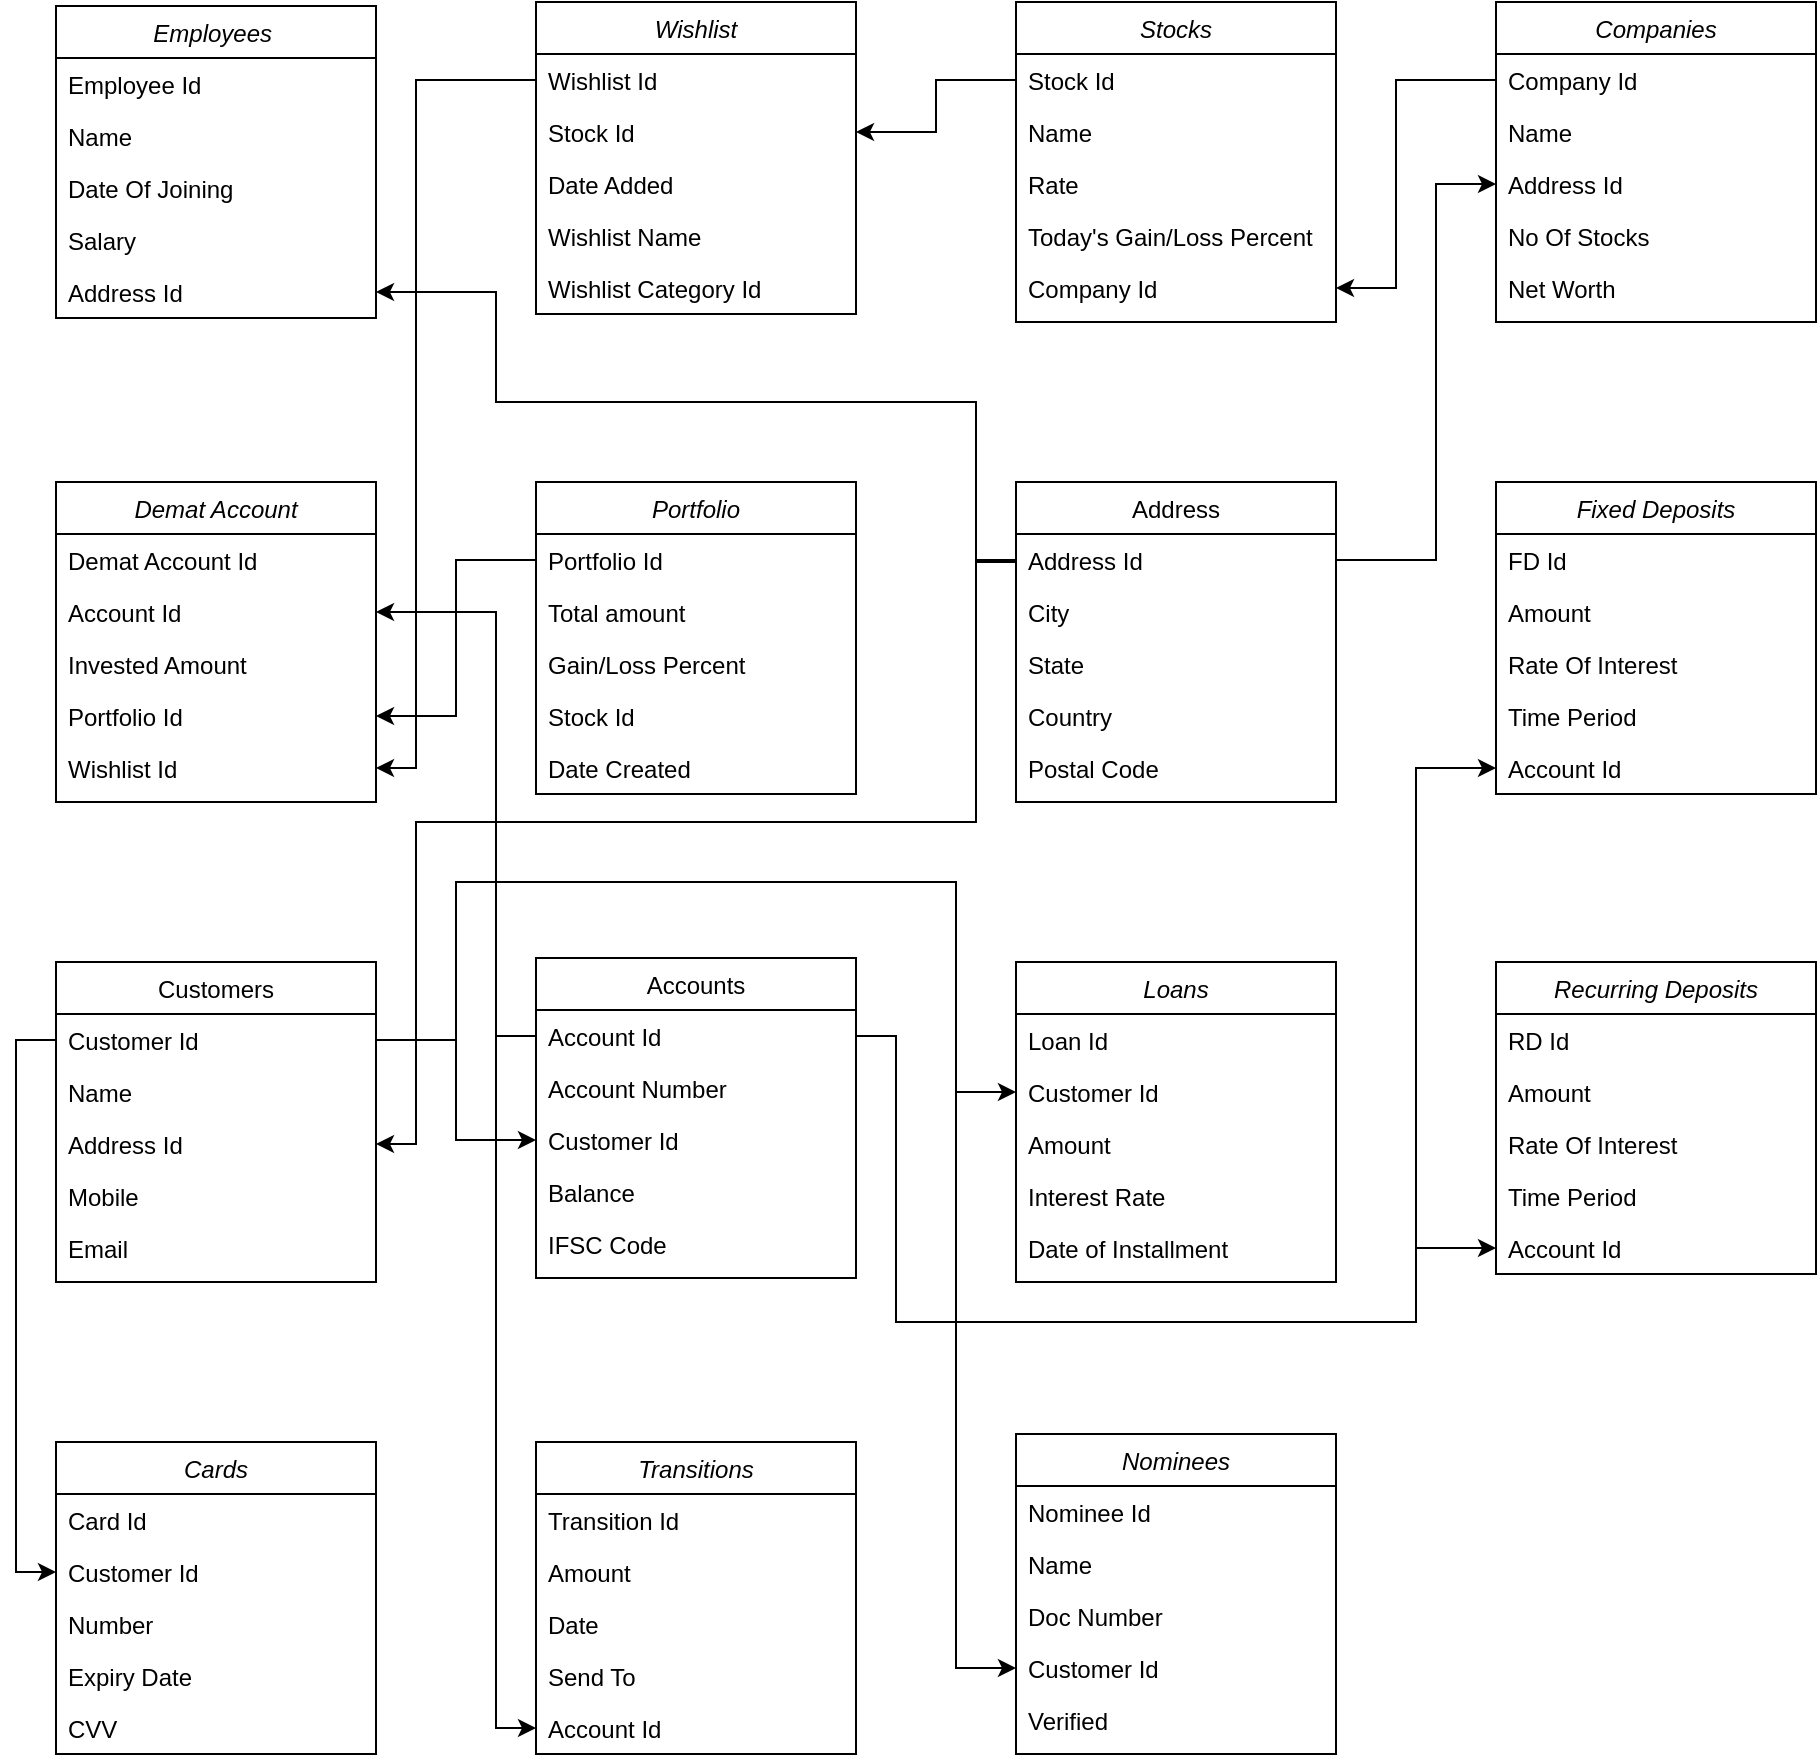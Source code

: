 <mxfile version="20.8.23" type="github">
  <diagram id="C5RBs43oDa-KdzZeNtuy" name="Page-1">
    <mxGraphModel dx="1880" dy="2157" grid="1" gridSize="10" guides="1" tooltips="1" connect="1" arrows="1" fold="1" page="1" pageScale="1" pageWidth="827" pageHeight="1169" math="0" shadow="0">
      <root>
        <mxCell id="WIyWlLk6GJQsqaUBKTNV-0" />
        <mxCell id="WIyWlLk6GJQsqaUBKTNV-1" parent="WIyWlLk6GJQsqaUBKTNV-0" />
        <mxCell id="zkfFHV4jXpPFQw0GAbJ--0" value="Employees " style="swimlane;fontStyle=2;align=center;verticalAlign=top;childLayout=stackLayout;horizontal=1;startSize=26;horizontalStack=0;resizeParent=1;resizeLast=0;collapsible=1;marginBottom=0;rounded=0;shadow=0;strokeWidth=1;" parent="WIyWlLk6GJQsqaUBKTNV-1" vertex="1">
          <mxGeometry x="40" y="-118" width="160" height="156" as="geometry">
            <mxRectangle x="230" y="140" width="160" height="26" as="alternateBounds" />
          </mxGeometry>
        </mxCell>
        <mxCell id="zkfFHV4jXpPFQw0GAbJ--1" value="Employee Id" style="text;align=left;verticalAlign=top;spacingLeft=4;spacingRight=4;overflow=hidden;rotatable=0;points=[[0,0.5],[1,0.5]];portConstraint=eastwest;" parent="zkfFHV4jXpPFQw0GAbJ--0" vertex="1">
          <mxGeometry y="26" width="160" height="26" as="geometry" />
        </mxCell>
        <mxCell id="zkfFHV4jXpPFQw0GAbJ--2" value="Name" style="text;align=left;verticalAlign=top;spacingLeft=4;spacingRight=4;overflow=hidden;rotatable=0;points=[[0,0.5],[1,0.5]];portConstraint=eastwest;rounded=0;shadow=0;html=0;" parent="zkfFHV4jXpPFQw0GAbJ--0" vertex="1">
          <mxGeometry y="52" width="160" height="26" as="geometry" />
        </mxCell>
        <mxCell id="zkfFHV4jXpPFQw0GAbJ--3" value="Date Of Joining" style="text;align=left;verticalAlign=top;spacingLeft=4;spacingRight=4;overflow=hidden;rotatable=0;points=[[0,0.5],[1,0.5]];portConstraint=eastwest;rounded=0;shadow=0;html=0;" parent="zkfFHV4jXpPFQw0GAbJ--0" vertex="1">
          <mxGeometry y="78" width="160" height="26" as="geometry" />
        </mxCell>
        <mxCell id="zkfFHV4jXpPFQw0GAbJ--5" value="Salary" style="text;align=left;verticalAlign=top;spacingLeft=4;spacingRight=4;overflow=hidden;rotatable=0;points=[[0,0.5],[1,0.5]];portConstraint=eastwest;" parent="zkfFHV4jXpPFQw0GAbJ--0" vertex="1">
          <mxGeometry y="104" width="160" height="26" as="geometry" />
        </mxCell>
        <mxCell id="Tye21oiHuK0v_3pW8Ysq-85" value="Address Id" style="text;align=left;verticalAlign=top;spacingLeft=4;spacingRight=4;overflow=hidden;rotatable=0;points=[[0,0.5],[1,0.5]];portConstraint=eastwest;" vertex="1" parent="zkfFHV4jXpPFQw0GAbJ--0">
          <mxGeometry y="130" width="160" height="26" as="geometry" />
        </mxCell>
        <mxCell id="zkfFHV4jXpPFQw0GAbJ--6" value="Customers" style="swimlane;fontStyle=0;align=center;verticalAlign=top;childLayout=stackLayout;horizontal=1;startSize=26;horizontalStack=0;resizeParent=1;resizeLast=0;collapsible=1;marginBottom=0;rounded=0;shadow=0;strokeWidth=1;" parent="WIyWlLk6GJQsqaUBKTNV-1" vertex="1">
          <mxGeometry x="40" y="360" width="160" height="160" as="geometry">
            <mxRectangle x="130" y="380" width="160" height="26" as="alternateBounds" />
          </mxGeometry>
        </mxCell>
        <mxCell id="zkfFHV4jXpPFQw0GAbJ--7" value="Customer Id" style="text;align=left;verticalAlign=top;spacingLeft=4;spacingRight=4;overflow=hidden;rotatable=0;points=[[0,0.5],[1,0.5]];portConstraint=eastwest;" parent="zkfFHV4jXpPFQw0GAbJ--6" vertex="1">
          <mxGeometry y="26" width="160" height="26" as="geometry" />
        </mxCell>
        <mxCell id="zkfFHV4jXpPFQw0GAbJ--8" value="Name" style="text;align=left;verticalAlign=top;spacingLeft=4;spacingRight=4;overflow=hidden;rotatable=0;points=[[0,0.5],[1,0.5]];portConstraint=eastwest;rounded=0;shadow=0;html=0;" parent="zkfFHV4jXpPFQw0GAbJ--6" vertex="1">
          <mxGeometry y="52" width="160" height="26" as="geometry" />
        </mxCell>
        <mxCell id="zkfFHV4jXpPFQw0GAbJ--10" value="Address Id" style="text;align=left;verticalAlign=top;spacingLeft=4;spacingRight=4;overflow=hidden;rotatable=0;points=[[0,0.5],[1,0.5]];portConstraint=eastwest;fontStyle=0" parent="zkfFHV4jXpPFQw0GAbJ--6" vertex="1">
          <mxGeometry y="78" width="160" height="26" as="geometry" />
        </mxCell>
        <mxCell id="Tye21oiHuK0v_3pW8Ysq-113" value="Mobile" style="text;align=left;verticalAlign=top;spacingLeft=4;spacingRight=4;overflow=hidden;rotatable=0;points=[[0,0.5],[1,0.5]];portConstraint=eastwest;fontStyle=0" vertex="1" parent="zkfFHV4jXpPFQw0GAbJ--6">
          <mxGeometry y="104" width="160" height="26" as="geometry" />
        </mxCell>
        <mxCell id="Tye21oiHuK0v_3pW8Ysq-114" value="Email" style="text;align=left;verticalAlign=top;spacingLeft=4;spacingRight=4;overflow=hidden;rotatable=0;points=[[0,0.5],[1,0.5]];portConstraint=eastwest;fontStyle=0" vertex="1" parent="zkfFHV4jXpPFQw0GAbJ--6">
          <mxGeometry y="130" width="160" height="26" as="geometry" />
        </mxCell>
        <mxCell id="zkfFHV4jXpPFQw0GAbJ--13" value="Accounts" style="swimlane;fontStyle=0;align=center;verticalAlign=top;childLayout=stackLayout;horizontal=1;startSize=26;horizontalStack=0;resizeParent=1;resizeLast=0;collapsible=1;marginBottom=0;rounded=0;shadow=0;strokeWidth=1;" parent="WIyWlLk6GJQsqaUBKTNV-1" vertex="1">
          <mxGeometry x="280" y="358" width="160" height="160" as="geometry">
            <mxRectangle x="340" y="380" width="170" height="26" as="alternateBounds" />
          </mxGeometry>
        </mxCell>
        <mxCell id="zkfFHV4jXpPFQw0GAbJ--14" value="Account Id" style="text;align=left;verticalAlign=top;spacingLeft=4;spacingRight=4;overflow=hidden;rotatable=0;points=[[0,0.5],[1,0.5]];portConstraint=eastwest;" parent="zkfFHV4jXpPFQw0GAbJ--13" vertex="1">
          <mxGeometry y="26" width="160" height="26" as="geometry" />
        </mxCell>
        <mxCell id="Tye21oiHuK0v_3pW8Ysq-93" value="Account Number" style="text;align=left;verticalAlign=top;spacingLeft=4;spacingRight=4;overflow=hidden;rotatable=0;points=[[0,0.5],[1,0.5]];portConstraint=eastwest;" vertex="1" parent="zkfFHV4jXpPFQw0GAbJ--13">
          <mxGeometry y="52" width="160" height="26" as="geometry" />
        </mxCell>
        <mxCell id="Tye21oiHuK0v_3pW8Ysq-68" value="Customer Id" style="text;align=left;verticalAlign=top;spacingLeft=4;spacingRight=4;overflow=hidden;rotatable=0;points=[[0,0.5],[1,0.5]];portConstraint=eastwest;" vertex="1" parent="zkfFHV4jXpPFQw0GAbJ--13">
          <mxGeometry y="78" width="160" height="26" as="geometry" />
        </mxCell>
        <mxCell id="Tye21oiHuK0v_3pW8Ysq-66" value="Balance" style="text;align=left;verticalAlign=top;spacingLeft=4;spacingRight=4;overflow=hidden;rotatable=0;points=[[0,0.5],[1,0.5]];portConstraint=eastwest;" vertex="1" parent="zkfFHV4jXpPFQw0GAbJ--13">
          <mxGeometry y="104" width="160" height="26" as="geometry" />
        </mxCell>
        <mxCell id="Tye21oiHuK0v_3pW8Ysq-80" value="IFSC Code" style="text;align=left;verticalAlign=top;spacingLeft=4;spacingRight=4;overflow=hidden;rotatable=0;points=[[0,0.5],[1,0.5]];portConstraint=eastwest;" vertex="1" parent="zkfFHV4jXpPFQw0GAbJ--13">
          <mxGeometry y="130" width="160" height="26" as="geometry" />
        </mxCell>
        <mxCell id="zkfFHV4jXpPFQw0GAbJ--17" value="Address" style="swimlane;fontStyle=0;align=center;verticalAlign=top;childLayout=stackLayout;horizontal=1;startSize=26;horizontalStack=0;resizeParent=1;resizeLast=0;collapsible=1;marginBottom=0;rounded=0;shadow=0;strokeWidth=1;" parent="WIyWlLk6GJQsqaUBKTNV-1" vertex="1">
          <mxGeometry x="520" y="120" width="160" height="160" as="geometry">
            <mxRectangle x="550" y="140" width="160" height="26" as="alternateBounds" />
          </mxGeometry>
        </mxCell>
        <mxCell id="zkfFHV4jXpPFQw0GAbJ--18" value="Address Id" style="text;align=left;verticalAlign=top;spacingLeft=4;spacingRight=4;overflow=hidden;rotatable=0;points=[[0,0.5],[1,0.5]];portConstraint=eastwest;" parent="zkfFHV4jXpPFQw0GAbJ--17" vertex="1">
          <mxGeometry y="26" width="160" height="26" as="geometry" />
        </mxCell>
        <mxCell id="zkfFHV4jXpPFQw0GAbJ--19" value="City" style="text;align=left;verticalAlign=top;spacingLeft=4;spacingRight=4;overflow=hidden;rotatable=0;points=[[0,0.5],[1,0.5]];portConstraint=eastwest;rounded=0;shadow=0;html=0;" parent="zkfFHV4jXpPFQw0GAbJ--17" vertex="1">
          <mxGeometry y="52" width="160" height="26" as="geometry" />
        </mxCell>
        <mxCell id="zkfFHV4jXpPFQw0GAbJ--20" value="State" style="text;align=left;verticalAlign=top;spacingLeft=4;spacingRight=4;overflow=hidden;rotatable=0;points=[[0,0.5],[1,0.5]];portConstraint=eastwest;rounded=0;shadow=0;html=0;" parent="zkfFHV4jXpPFQw0GAbJ--17" vertex="1">
          <mxGeometry y="78" width="160" height="26" as="geometry" />
        </mxCell>
        <mxCell id="zkfFHV4jXpPFQw0GAbJ--22" value="Country" style="text;align=left;verticalAlign=top;spacingLeft=4;spacingRight=4;overflow=hidden;rotatable=0;points=[[0,0.5],[1,0.5]];portConstraint=eastwest;rounded=0;shadow=0;html=0;" parent="zkfFHV4jXpPFQw0GAbJ--17" vertex="1">
          <mxGeometry y="104" width="160" height="26" as="geometry" />
        </mxCell>
        <mxCell id="Tye21oiHuK0v_3pW8Ysq-71" value="Postal Code" style="text;align=left;verticalAlign=top;spacingLeft=4;spacingRight=4;overflow=hidden;rotatable=0;points=[[0,0.5],[1,0.5]];portConstraint=eastwest;rounded=0;shadow=0;html=0;" vertex="1" parent="zkfFHV4jXpPFQw0GAbJ--17">
          <mxGeometry y="130" width="160" height="26" as="geometry" />
        </mxCell>
        <mxCell id="Tye21oiHuK0v_3pW8Ysq-0" value="Portfolio" style="swimlane;fontStyle=2;align=center;verticalAlign=top;childLayout=stackLayout;horizontal=1;startSize=26;horizontalStack=0;resizeParent=1;resizeLast=0;collapsible=1;marginBottom=0;rounded=0;shadow=0;strokeWidth=1;" vertex="1" parent="WIyWlLk6GJQsqaUBKTNV-1">
          <mxGeometry x="280" y="120" width="160" height="156" as="geometry">
            <mxRectangle x="230" y="140" width="160" height="26" as="alternateBounds" />
          </mxGeometry>
        </mxCell>
        <mxCell id="Tye21oiHuK0v_3pW8Ysq-1" value="Portfolio Id" style="text;align=left;verticalAlign=top;spacingLeft=4;spacingRight=4;overflow=hidden;rotatable=0;points=[[0,0.5],[1,0.5]];portConstraint=eastwest;" vertex="1" parent="Tye21oiHuK0v_3pW8Ysq-0">
          <mxGeometry y="26" width="160" height="26" as="geometry" />
        </mxCell>
        <mxCell id="Tye21oiHuK0v_3pW8Ysq-2" value="Total amount " style="text;align=left;verticalAlign=top;spacingLeft=4;spacingRight=4;overflow=hidden;rotatable=0;points=[[0,0.5],[1,0.5]];portConstraint=eastwest;rounded=0;shadow=0;html=0;" vertex="1" parent="Tye21oiHuK0v_3pW8Ysq-0">
          <mxGeometry y="52" width="160" height="26" as="geometry" />
        </mxCell>
        <mxCell id="Tye21oiHuK0v_3pW8Ysq-3" value="Gain/Loss Percent" style="text;align=left;verticalAlign=top;spacingLeft=4;spacingRight=4;overflow=hidden;rotatable=0;points=[[0,0.5],[1,0.5]];portConstraint=eastwest;rounded=0;shadow=0;html=0;" vertex="1" parent="Tye21oiHuK0v_3pW8Ysq-0">
          <mxGeometry y="78" width="160" height="26" as="geometry" />
        </mxCell>
        <mxCell id="Tye21oiHuK0v_3pW8Ysq-104" value="Stock Id" style="text;align=left;verticalAlign=top;spacingLeft=4;spacingRight=4;overflow=hidden;rotatable=0;points=[[0,0.5],[1,0.5]];portConstraint=eastwest;rounded=0;shadow=0;html=0;" vertex="1" parent="Tye21oiHuK0v_3pW8Ysq-0">
          <mxGeometry y="104" width="160" height="26" as="geometry" />
        </mxCell>
        <mxCell id="Tye21oiHuK0v_3pW8Ysq-115" value="Date Created" style="text;align=left;verticalAlign=top;spacingLeft=4;spacingRight=4;overflow=hidden;rotatable=0;points=[[0,0.5],[1,0.5]];portConstraint=eastwest;rounded=0;shadow=0;html=0;" vertex="1" parent="Tye21oiHuK0v_3pW8Ysq-0">
          <mxGeometry y="130" width="160" height="26" as="geometry" />
        </mxCell>
        <mxCell id="Tye21oiHuK0v_3pW8Ysq-6" value="Demat Account" style="swimlane;fontStyle=2;align=center;verticalAlign=top;childLayout=stackLayout;horizontal=1;startSize=26;horizontalStack=0;resizeParent=1;resizeLast=0;collapsible=1;marginBottom=0;rounded=0;shadow=0;strokeWidth=1;" vertex="1" parent="WIyWlLk6GJQsqaUBKTNV-1">
          <mxGeometry x="40" y="120" width="160" height="160" as="geometry">
            <mxRectangle x="230" y="140" width="160" height="26" as="alternateBounds" />
          </mxGeometry>
        </mxCell>
        <mxCell id="Tye21oiHuK0v_3pW8Ysq-7" value="Demat Account Id" style="text;align=left;verticalAlign=top;spacingLeft=4;spacingRight=4;overflow=hidden;rotatable=0;points=[[0,0.5],[1,0.5]];portConstraint=eastwest;" vertex="1" parent="Tye21oiHuK0v_3pW8Ysq-6">
          <mxGeometry y="26" width="160" height="26" as="geometry" />
        </mxCell>
        <mxCell id="Tye21oiHuK0v_3pW8Ysq-8" value="Account Id" style="text;align=left;verticalAlign=top;spacingLeft=4;spacingRight=4;overflow=hidden;rotatable=0;points=[[0,0.5],[1,0.5]];portConstraint=eastwest;rounded=0;shadow=0;html=0;" vertex="1" parent="Tye21oiHuK0v_3pW8Ysq-6">
          <mxGeometry y="52" width="160" height="26" as="geometry" />
        </mxCell>
        <mxCell id="Tye21oiHuK0v_3pW8Ysq-9" value="Invested Amount " style="text;align=left;verticalAlign=top;spacingLeft=4;spacingRight=4;overflow=hidden;rotatable=0;points=[[0,0.5],[1,0.5]];portConstraint=eastwest;rounded=0;shadow=0;html=0;" vertex="1" parent="Tye21oiHuK0v_3pW8Ysq-6">
          <mxGeometry y="78" width="160" height="26" as="geometry" />
        </mxCell>
        <mxCell id="Tye21oiHuK0v_3pW8Ysq-11" value="Portfolio Id" style="text;align=left;verticalAlign=top;spacingLeft=4;spacingRight=4;overflow=hidden;rotatable=0;points=[[0,0.5],[1,0.5]];portConstraint=eastwest;" vertex="1" parent="Tye21oiHuK0v_3pW8Ysq-6">
          <mxGeometry y="104" width="160" height="26" as="geometry" />
        </mxCell>
        <mxCell id="Tye21oiHuK0v_3pW8Ysq-94" value="Wishlist Id" style="text;align=left;verticalAlign=top;spacingLeft=4;spacingRight=4;overflow=hidden;rotatable=0;points=[[0,0.5],[1,0.5]];portConstraint=eastwest;" vertex="1" parent="Tye21oiHuK0v_3pW8Ysq-6">
          <mxGeometry y="130" width="160" height="26" as="geometry" />
        </mxCell>
        <mxCell id="Tye21oiHuK0v_3pW8Ysq-12" value="Recurring Deposits" style="swimlane;fontStyle=2;align=center;verticalAlign=top;childLayout=stackLayout;horizontal=1;startSize=26;horizontalStack=0;resizeParent=1;resizeLast=0;collapsible=1;marginBottom=0;rounded=0;shadow=0;strokeWidth=1;" vertex="1" parent="WIyWlLk6GJQsqaUBKTNV-1">
          <mxGeometry x="760" y="360" width="160" height="156" as="geometry">
            <mxRectangle x="230" y="140" width="160" height="26" as="alternateBounds" />
          </mxGeometry>
        </mxCell>
        <mxCell id="Tye21oiHuK0v_3pW8Ysq-13" value="RD Id" style="text;align=left;verticalAlign=top;spacingLeft=4;spacingRight=4;overflow=hidden;rotatable=0;points=[[0,0.5],[1,0.5]];portConstraint=eastwest;" vertex="1" parent="Tye21oiHuK0v_3pW8Ysq-12">
          <mxGeometry y="26" width="160" height="26" as="geometry" />
        </mxCell>
        <mxCell id="Tye21oiHuK0v_3pW8Ysq-14" value="Amount " style="text;align=left;verticalAlign=top;spacingLeft=4;spacingRight=4;overflow=hidden;rotatable=0;points=[[0,0.5],[1,0.5]];portConstraint=eastwest;rounded=0;shadow=0;html=0;" vertex="1" parent="Tye21oiHuK0v_3pW8Ysq-12">
          <mxGeometry y="52" width="160" height="26" as="geometry" />
        </mxCell>
        <mxCell id="Tye21oiHuK0v_3pW8Ysq-15" value="Rate Of Interest" style="text;align=left;verticalAlign=top;spacingLeft=4;spacingRight=4;overflow=hidden;rotatable=0;points=[[0,0.5],[1,0.5]];portConstraint=eastwest;rounded=0;shadow=0;html=0;" vertex="1" parent="Tye21oiHuK0v_3pW8Ysq-12">
          <mxGeometry y="78" width="160" height="26" as="geometry" />
        </mxCell>
        <mxCell id="Tye21oiHuK0v_3pW8Ysq-17" value="Time Period" style="text;align=left;verticalAlign=top;spacingLeft=4;spacingRight=4;overflow=hidden;rotatable=0;points=[[0,0.5],[1,0.5]];portConstraint=eastwest;" vertex="1" parent="Tye21oiHuK0v_3pW8Ysq-12">
          <mxGeometry y="104" width="160" height="26" as="geometry" />
        </mxCell>
        <mxCell id="Tye21oiHuK0v_3pW8Ysq-108" value="Account Id" style="text;align=left;verticalAlign=top;spacingLeft=4;spacingRight=4;overflow=hidden;rotatable=0;points=[[0,0.5],[1,0.5]];portConstraint=eastwest;" vertex="1" parent="Tye21oiHuK0v_3pW8Ysq-12">
          <mxGeometry y="130" width="160" height="26" as="geometry" />
        </mxCell>
        <mxCell id="Tye21oiHuK0v_3pW8Ysq-18" value="Fixed Deposits&#xa;" style="swimlane;fontStyle=2;align=center;verticalAlign=top;childLayout=stackLayout;horizontal=1;startSize=26;horizontalStack=0;resizeParent=1;resizeLast=0;collapsible=1;marginBottom=0;rounded=0;shadow=0;strokeWidth=1;" vertex="1" parent="WIyWlLk6GJQsqaUBKTNV-1">
          <mxGeometry x="760" y="120" width="160" height="156" as="geometry">
            <mxRectangle x="230" y="140" width="160" height="26" as="alternateBounds" />
          </mxGeometry>
        </mxCell>
        <mxCell id="Tye21oiHuK0v_3pW8Ysq-19" value="FD Id" style="text;align=left;verticalAlign=top;spacingLeft=4;spacingRight=4;overflow=hidden;rotatable=0;points=[[0,0.5],[1,0.5]];portConstraint=eastwest;" vertex="1" parent="Tye21oiHuK0v_3pW8Ysq-18">
          <mxGeometry y="26" width="160" height="26" as="geometry" />
        </mxCell>
        <mxCell id="Tye21oiHuK0v_3pW8Ysq-20" value="Amount" style="text;align=left;verticalAlign=top;spacingLeft=4;spacingRight=4;overflow=hidden;rotatable=0;points=[[0,0.5],[1,0.5]];portConstraint=eastwest;rounded=0;shadow=0;html=0;" vertex="1" parent="Tye21oiHuK0v_3pW8Ysq-18">
          <mxGeometry y="52" width="160" height="26" as="geometry" />
        </mxCell>
        <mxCell id="Tye21oiHuK0v_3pW8Ysq-21" value="Rate Of Interest" style="text;align=left;verticalAlign=top;spacingLeft=4;spacingRight=4;overflow=hidden;rotatable=0;points=[[0,0.5],[1,0.5]];portConstraint=eastwest;rounded=0;shadow=0;html=0;" vertex="1" parent="Tye21oiHuK0v_3pW8Ysq-18">
          <mxGeometry y="78" width="160" height="26" as="geometry" />
        </mxCell>
        <mxCell id="Tye21oiHuK0v_3pW8Ysq-23" value="Time Period " style="text;align=left;verticalAlign=top;spacingLeft=4;spacingRight=4;overflow=hidden;rotatable=0;points=[[0,0.5],[1,0.5]];portConstraint=eastwest;" vertex="1" parent="Tye21oiHuK0v_3pW8Ysq-18">
          <mxGeometry y="104" width="160" height="26" as="geometry" />
        </mxCell>
        <mxCell id="Tye21oiHuK0v_3pW8Ysq-106" value="Account Id" style="text;align=left;verticalAlign=top;spacingLeft=4;spacingRight=4;overflow=hidden;rotatable=0;points=[[0,0.5],[1,0.5]];portConstraint=eastwest;" vertex="1" parent="Tye21oiHuK0v_3pW8Ysq-18">
          <mxGeometry y="130" width="160" height="26" as="geometry" />
        </mxCell>
        <mxCell id="Tye21oiHuK0v_3pW8Ysq-24" value="Wishlist" style="swimlane;fontStyle=2;align=center;verticalAlign=top;childLayout=stackLayout;horizontal=1;startSize=26;horizontalStack=0;resizeParent=1;resizeLast=0;collapsible=1;marginBottom=0;rounded=0;shadow=0;strokeWidth=1;" vertex="1" parent="WIyWlLk6GJQsqaUBKTNV-1">
          <mxGeometry x="280" y="-120" width="160" height="156" as="geometry">
            <mxRectangle x="230" y="140" width="160" height="26" as="alternateBounds" />
          </mxGeometry>
        </mxCell>
        <mxCell id="Tye21oiHuK0v_3pW8Ysq-25" value="Wishlist Id" style="text;align=left;verticalAlign=top;spacingLeft=4;spacingRight=4;overflow=hidden;rotatable=0;points=[[0,0.5],[1,0.5]];portConstraint=eastwest;" vertex="1" parent="Tye21oiHuK0v_3pW8Ysq-24">
          <mxGeometry y="26" width="160" height="26" as="geometry" />
        </mxCell>
        <mxCell id="Tye21oiHuK0v_3pW8Ysq-26" value="Stock Id" style="text;align=left;verticalAlign=top;spacingLeft=4;spacingRight=4;overflow=hidden;rotatable=0;points=[[0,0.5],[1,0.5]];portConstraint=eastwest;rounded=0;shadow=0;html=0;" vertex="1" parent="Tye21oiHuK0v_3pW8Ysq-24">
          <mxGeometry y="52" width="160" height="26" as="geometry" />
        </mxCell>
        <mxCell id="Tye21oiHuK0v_3pW8Ysq-29" value="Date Added" style="text;align=left;verticalAlign=top;spacingLeft=4;spacingRight=4;overflow=hidden;rotatable=0;points=[[0,0.5],[1,0.5]];portConstraint=eastwest;" vertex="1" parent="Tye21oiHuK0v_3pW8Ysq-24">
          <mxGeometry y="78" width="160" height="26" as="geometry" />
        </mxCell>
        <mxCell id="Tye21oiHuK0v_3pW8Ysq-100" value="Wishlist Name" style="text;align=left;verticalAlign=top;spacingLeft=4;spacingRight=4;overflow=hidden;rotatable=0;points=[[0,0.5],[1,0.5]];portConstraint=eastwest;" vertex="1" parent="Tye21oiHuK0v_3pW8Ysq-24">
          <mxGeometry y="104" width="160" height="26" as="geometry" />
        </mxCell>
        <mxCell id="Tye21oiHuK0v_3pW8Ysq-101" value="Wishlist Category Id" style="text;align=left;verticalAlign=top;spacingLeft=4;spacingRight=4;overflow=hidden;rotatable=0;points=[[0,0.5],[1,0.5]];portConstraint=eastwest;" vertex="1" parent="Tye21oiHuK0v_3pW8Ysq-24">
          <mxGeometry y="130" width="160" height="26" as="geometry" />
        </mxCell>
        <mxCell id="Tye21oiHuK0v_3pW8Ysq-30" value="Stocks" style="swimlane;fontStyle=2;align=center;verticalAlign=top;childLayout=stackLayout;horizontal=1;startSize=26;horizontalStack=0;resizeParent=1;resizeLast=0;collapsible=1;marginBottom=0;rounded=0;shadow=0;strokeWidth=1;" vertex="1" parent="WIyWlLk6GJQsqaUBKTNV-1">
          <mxGeometry x="520" y="-120" width="160" height="160" as="geometry">
            <mxRectangle x="230" y="140" width="160" height="26" as="alternateBounds" />
          </mxGeometry>
        </mxCell>
        <mxCell id="Tye21oiHuK0v_3pW8Ysq-31" value="Stock Id" style="text;align=left;verticalAlign=top;spacingLeft=4;spacingRight=4;overflow=hidden;rotatable=0;points=[[0,0.5],[1,0.5]];portConstraint=eastwest;" vertex="1" parent="Tye21oiHuK0v_3pW8Ysq-30">
          <mxGeometry y="26" width="160" height="26" as="geometry" />
        </mxCell>
        <mxCell id="Tye21oiHuK0v_3pW8Ysq-32" value="Name" style="text;align=left;verticalAlign=top;spacingLeft=4;spacingRight=4;overflow=hidden;rotatable=0;points=[[0,0.5],[1,0.5]];portConstraint=eastwest;rounded=0;shadow=0;html=0;" vertex="1" parent="Tye21oiHuK0v_3pW8Ysq-30">
          <mxGeometry y="52" width="160" height="26" as="geometry" />
        </mxCell>
        <mxCell id="Tye21oiHuK0v_3pW8Ysq-33" value="Rate" style="text;align=left;verticalAlign=top;spacingLeft=4;spacingRight=4;overflow=hidden;rotatable=0;points=[[0,0.5],[1,0.5]];portConstraint=eastwest;rounded=0;shadow=0;html=0;" vertex="1" parent="Tye21oiHuK0v_3pW8Ysq-30">
          <mxGeometry y="78" width="160" height="26" as="geometry" />
        </mxCell>
        <mxCell id="Tye21oiHuK0v_3pW8Ysq-35" value="Today&#39;s Gain/Loss Percent" style="text;align=left;verticalAlign=top;spacingLeft=4;spacingRight=4;overflow=hidden;rotatable=0;points=[[0,0.5],[1,0.5]];portConstraint=eastwest;" vertex="1" parent="Tye21oiHuK0v_3pW8Ysq-30">
          <mxGeometry y="104" width="160" height="26" as="geometry" />
        </mxCell>
        <mxCell id="Tye21oiHuK0v_3pW8Ysq-102" value="Company Id" style="text;align=left;verticalAlign=top;spacingLeft=4;spacingRight=4;overflow=hidden;rotatable=0;points=[[0,0.5],[1,0.5]];portConstraint=eastwest;" vertex="1" parent="Tye21oiHuK0v_3pW8Ysq-30">
          <mxGeometry y="130" width="160" height="26" as="geometry" />
        </mxCell>
        <mxCell id="Tye21oiHuK0v_3pW8Ysq-42" value="Nominees" style="swimlane;fontStyle=2;align=center;verticalAlign=top;childLayout=stackLayout;horizontal=1;startSize=26;horizontalStack=0;resizeParent=1;resizeLast=0;collapsible=1;marginBottom=0;rounded=0;shadow=0;strokeWidth=1;" vertex="1" parent="WIyWlLk6GJQsqaUBKTNV-1">
          <mxGeometry x="520" y="596" width="160" height="160" as="geometry">
            <mxRectangle x="230" y="140" width="160" height="26" as="alternateBounds" />
          </mxGeometry>
        </mxCell>
        <mxCell id="Tye21oiHuK0v_3pW8Ysq-43" value="Nominee Id" style="text;align=left;verticalAlign=top;spacingLeft=4;spacingRight=4;overflow=hidden;rotatable=0;points=[[0,0.5],[1,0.5]];portConstraint=eastwest;" vertex="1" parent="Tye21oiHuK0v_3pW8Ysq-42">
          <mxGeometry y="26" width="160" height="26" as="geometry" />
        </mxCell>
        <mxCell id="Tye21oiHuK0v_3pW8Ysq-44" value="Name" style="text;align=left;verticalAlign=top;spacingLeft=4;spacingRight=4;overflow=hidden;rotatable=0;points=[[0,0.5],[1,0.5]];portConstraint=eastwest;rounded=0;shadow=0;html=0;" vertex="1" parent="Tye21oiHuK0v_3pW8Ysq-42">
          <mxGeometry y="52" width="160" height="26" as="geometry" />
        </mxCell>
        <mxCell id="Tye21oiHuK0v_3pW8Ysq-45" value="Doc Number" style="text;align=left;verticalAlign=top;spacingLeft=4;spacingRight=4;overflow=hidden;rotatable=0;points=[[0,0.5],[1,0.5]];portConstraint=eastwest;rounded=0;shadow=0;html=0;" vertex="1" parent="Tye21oiHuK0v_3pW8Ysq-42">
          <mxGeometry y="78" width="160" height="26" as="geometry" />
        </mxCell>
        <mxCell id="Tye21oiHuK0v_3pW8Ysq-47" value="Customer Id" style="text;align=left;verticalAlign=top;spacingLeft=4;spacingRight=4;overflow=hidden;rotatable=0;points=[[0,0.5],[1,0.5]];portConstraint=eastwest;" vertex="1" parent="Tye21oiHuK0v_3pW8Ysq-42">
          <mxGeometry y="104" width="160" height="26" as="geometry" />
        </mxCell>
        <mxCell id="Tye21oiHuK0v_3pW8Ysq-110" value="Verified" style="text;align=left;verticalAlign=top;spacingLeft=4;spacingRight=4;overflow=hidden;rotatable=0;points=[[0,0.5],[1,0.5]];portConstraint=eastwest;" vertex="1" parent="Tye21oiHuK0v_3pW8Ysq-42">
          <mxGeometry y="130" width="160" height="26" as="geometry" />
        </mxCell>
        <mxCell id="Tye21oiHuK0v_3pW8Ysq-48" value="Cards" style="swimlane;fontStyle=2;align=center;verticalAlign=top;childLayout=stackLayout;horizontal=1;startSize=26;horizontalStack=0;resizeParent=1;resizeLast=0;collapsible=1;marginBottom=0;rounded=0;shadow=0;strokeWidth=1;" vertex="1" parent="WIyWlLk6GJQsqaUBKTNV-1">
          <mxGeometry x="40" y="600" width="160" height="156" as="geometry">
            <mxRectangle x="230" y="140" width="160" height="26" as="alternateBounds" />
          </mxGeometry>
        </mxCell>
        <mxCell id="Tye21oiHuK0v_3pW8Ysq-49" value="Card Id" style="text;align=left;verticalAlign=top;spacingLeft=4;spacingRight=4;overflow=hidden;rotatable=0;points=[[0,0.5],[1,0.5]];portConstraint=eastwest;" vertex="1" parent="Tye21oiHuK0v_3pW8Ysq-48">
          <mxGeometry y="26" width="160" height="26" as="geometry" />
        </mxCell>
        <mxCell id="Tye21oiHuK0v_3pW8Ysq-50" value="Customer Id" style="text;align=left;verticalAlign=top;spacingLeft=4;spacingRight=4;overflow=hidden;rotatable=0;points=[[0,0.5],[1,0.5]];portConstraint=eastwest;rounded=0;shadow=0;html=0;" vertex="1" parent="Tye21oiHuK0v_3pW8Ysq-48">
          <mxGeometry y="52" width="160" height="26" as="geometry" />
        </mxCell>
        <mxCell id="Tye21oiHuK0v_3pW8Ysq-51" value="Number" style="text;align=left;verticalAlign=top;spacingLeft=4;spacingRight=4;overflow=hidden;rotatable=0;points=[[0,0.5],[1,0.5]];portConstraint=eastwest;rounded=0;shadow=0;html=0;" vertex="1" parent="Tye21oiHuK0v_3pW8Ysq-48">
          <mxGeometry y="78" width="160" height="26" as="geometry" />
        </mxCell>
        <mxCell id="Tye21oiHuK0v_3pW8Ysq-53" value="Expiry Date" style="text;align=left;verticalAlign=top;spacingLeft=4;spacingRight=4;overflow=hidden;rotatable=0;points=[[0,0.5],[1,0.5]];portConstraint=eastwest;" vertex="1" parent="Tye21oiHuK0v_3pW8Ysq-48">
          <mxGeometry y="104" width="160" height="26" as="geometry" />
        </mxCell>
        <mxCell id="Tye21oiHuK0v_3pW8Ysq-73" value="CVV" style="text;align=left;verticalAlign=top;spacingLeft=4;spacingRight=4;overflow=hidden;rotatable=0;points=[[0,0.5],[1,0.5]];portConstraint=eastwest;" vertex="1" parent="Tye21oiHuK0v_3pW8Ysq-48">
          <mxGeometry y="130" width="160" height="26" as="geometry" />
        </mxCell>
        <mxCell id="Tye21oiHuK0v_3pW8Ysq-54" value="Transitions" style="swimlane;fontStyle=2;align=center;verticalAlign=top;childLayout=stackLayout;horizontal=1;startSize=26;horizontalStack=0;resizeParent=1;resizeLast=0;collapsible=1;marginBottom=0;rounded=0;shadow=0;strokeWidth=1;" vertex="1" parent="WIyWlLk6GJQsqaUBKTNV-1">
          <mxGeometry x="280" y="600" width="160" height="156" as="geometry">
            <mxRectangle x="230" y="140" width="160" height="26" as="alternateBounds" />
          </mxGeometry>
        </mxCell>
        <mxCell id="Tye21oiHuK0v_3pW8Ysq-55" value="Transition Id" style="text;align=left;verticalAlign=top;spacingLeft=4;spacingRight=4;overflow=hidden;rotatable=0;points=[[0,0.5],[1,0.5]];portConstraint=eastwest;" vertex="1" parent="Tye21oiHuK0v_3pW8Ysq-54">
          <mxGeometry y="26" width="160" height="26" as="geometry" />
        </mxCell>
        <mxCell id="Tye21oiHuK0v_3pW8Ysq-56" value="Amount" style="text;align=left;verticalAlign=top;spacingLeft=4;spacingRight=4;overflow=hidden;rotatable=0;points=[[0,0.5],[1,0.5]];portConstraint=eastwest;rounded=0;shadow=0;html=0;" vertex="1" parent="Tye21oiHuK0v_3pW8Ysq-54">
          <mxGeometry y="52" width="160" height="26" as="geometry" />
        </mxCell>
        <mxCell id="Tye21oiHuK0v_3pW8Ysq-57" value="Date" style="text;align=left;verticalAlign=top;spacingLeft=4;spacingRight=4;overflow=hidden;rotatable=0;points=[[0,0.5],[1,0.5]];portConstraint=eastwest;rounded=0;shadow=0;html=0;" vertex="1" parent="Tye21oiHuK0v_3pW8Ysq-54">
          <mxGeometry y="78" width="160" height="26" as="geometry" />
        </mxCell>
        <mxCell id="Tye21oiHuK0v_3pW8Ysq-59" value="Send To" style="text;align=left;verticalAlign=top;spacingLeft=4;spacingRight=4;overflow=hidden;rotatable=0;points=[[0,0.5],[1,0.5]];portConstraint=eastwest;" vertex="1" parent="Tye21oiHuK0v_3pW8Ysq-54">
          <mxGeometry y="104" width="160" height="26" as="geometry" />
        </mxCell>
        <mxCell id="Tye21oiHuK0v_3pW8Ysq-75" value="Account Id" style="text;align=left;verticalAlign=top;spacingLeft=4;spacingRight=4;overflow=hidden;rotatable=0;points=[[0,0.5],[1,0.5]];portConstraint=eastwest;" vertex="1" parent="Tye21oiHuK0v_3pW8Ysq-54">
          <mxGeometry y="130" width="160" height="26" as="geometry" />
        </mxCell>
        <mxCell id="Tye21oiHuK0v_3pW8Ysq-60" value="Loans" style="swimlane;fontStyle=2;align=center;verticalAlign=top;childLayout=stackLayout;horizontal=1;startSize=26;horizontalStack=0;resizeParent=1;resizeLast=0;collapsible=1;marginBottom=0;rounded=0;shadow=0;strokeWidth=1;" vertex="1" parent="WIyWlLk6GJQsqaUBKTNV-1">
          <mxGeometry x="520" y="360" width="160" height="160" as="geometry">
            <mxRectangle x="230" y="140" width="160" height="26" as="alternateBounds" />
          </mxGeometry>
        </mxCell>
        <mxCell id="Tye21oiHuK0v_3pW8Ysq-61" value="Loan Id" style="text;align=left;verticalAlign=top;spacingLeft=4;spacingRight=4;overflow=hidden;rotatable=0;points=[[0,0.5],[1,0.5]];portConstraint=eastwest;" vertex="1" parent="Tye21oiHuK0v_3pW8Ysq-60">
          <mxGeometry y="26" width="160" height="26" as="geometry" />
        </mxCell>
        <mxCell id="Tye21oiHuK0v_3pW8Ysq-62" value="Customer Id" style="text;align=left;verticalAlign=top;spacingLeft=4;spacingRight=4;overflow=hidden;rotatable=0;points=[[0,0.5],[1,0.5]];portConstraint=eastwest;rounded=0;shadow=0;html=0;" vertex="1" parent="Tye21oiHuK0v_3pW8Ysq-60">
          <mxGeometry y="52" width="160" height="26" as="geometry" />
        </mxCell>
        <mxCell id="Tye21oiHuK0v_3pW8Ysq-77" value="Amount" style="text;align=left;verticalAlign=top;spacingLeft=4;spacingRight=4;overflow=hidden;rotatable=0;points=[[0,0.5],[1,0.5]];portConstraint=eastwest;rounded=0;shadow=0;html=0;" vertex="1" parent="Tye21oiHuK0v_3pW8Ysq-60">
          <mxGeometry y="78" width="160" height="26" as="geometry" />
        </mxCell>
        <mxCell id="Tye21oiHuK0v_3pW8Ysq-78" value="Interest Rate" style="text;align=left;verticalAlign=top;spacingLeft=4;spacingRight=4;overflow=hidden;rotatable=0;points=[[0,0.5],[1,0.5]];portConstraint=eastwest;rounded=0;shadow=0;html=0;" vertex="1" parent="Tye21oiHuK0v_3pW8Ysq-60">
          <mxGeometry y="104" width="160" height="26" as="geometry" />
        </mxCell>
        <mxCell id="Tye21oiHuK0v_3pW8Ysq-79" value="Date of Installment" style="text;align=left;verticalAlign=top;spacingLeft=4;spacingRight=4;overflow=hidden;rotatable=0;points=[[0,0.5],[1,0.5]];portConstraint=eastwest;rounded=0;shadow=0;html=0;" vertex="1" parent="Tye21oiHuK0v_3pW8Ysq-60">
          <mxGeometry y="130" width="160" height="26" as="geometry" />
        </mxCell>
        <mxCell id="Tye21oiHuK0v_3pW8Ysq-82" style="edgeStyle=orthogonalEdgeStyle;rounded=0;orthogonalLoop=1;jettySize=auto;html=1;entryX=1;entryY=0.5;entryDx=0;entryDy=0;" edge="1" parent="WIyWlLk6GJQsqaUBKTNV-1" source="zkfFHV4jXpPFQw0GAbJ--18" target="zkfFHV4jXpPFQw0GAbJ--10">
          <mxGeometry relative="1" as="geometry">
            <Array as="points">
              <mxPoint x="500" y="159" />
              <mxPoint x="500" y="290" />
              <mxPoint x="220" y="290" />
              <mxPoint x="220" y="451" />
            </Array>
          </mxGeometry>
        </mxCell>
        <mxCell id="Tye21oiHuK0v_3pW8Ysq-83" style="edgeStyle=orthogonalEdgeStyle;rounded=0;orthogonalLoop=1;jettySize=auto;html=1;entryX=0;entryY=0.5;entryDx=0;entryDy=0;" edge="1" parent="WIyWlLk6GJQsqaUBKTNV-1" source="zkfFHV4jXpPFQw0GAbJ--7" target="Tye21oiHuK0v_3pW8Ysq-62">
          <mxGeometry relative="1" as="geometry">
            <Array as="points">
              <mxPoint x="240" y="399" />
              <mxPoint x="240" y="320" />
              <mxPoint x="490" y="320" />
              <mxPoint x="490" y="425" />
            </Array>
          </mxGeometry>
        </mxCell>
        <mxCell id="Tye21oiHuK0v_3pW8Ysq-87" style="edgeStyle=orthogonalEdgeStyle;rounded=0;orthogonalLoop=1;jettySize=auto;html=1;entryX=1;entryY=0.5;entryDx=0;entryDy=0;" edge="1" parent="WIyWlLk6GJQsqaUBKTNV-1" source="zkfFHV4jXpPFQw0GAbJ--18" target="Tye21oiHuK0v_3pW8Ysq-85">
          <mxGeometry relative="1" as="geometry">
            <Array as="points">
              <mxPoint x="500" y="160" />
              <mxPoint x="500" y="80" />
              <mxPoint x="260" y="80" />
              <mxPoint x="260" y="25" />
            </Array>
          </mxGeometry>
        </mxCell>
        <mxCell id="Tye21oiHuK0v_3pW8Ysq-88" style="edgeStyle=orthogonalEdgeStyle;rounded=0;orthogonalLoop=1;jettySize=auto;html=1;entryX=0;entryY=0.5;entryDx=0;entryDy=0;" edge="1" parent="WIyWlLk6GJQsqaUBKTNV-1" source="zkfFHV4jXpPFQw0GAbJ--7" target="Tye21oiHuK0v_3pW8Ysq-47">
          <mxGeometry relative="1" as="geometry">
            <Array as="points">
              <mxPoint x="240" y="399" />
              <mxPoint x="240" y="320" />
              <mxPoint x="490" y="320" />
              <mxPoint x="490" y="713" />
            </Array>
          </mxGeometry>
        </mxCell>
        <mxCell id="Tye21oiHuK0v_3pW8Ysq-89" style="edgeStyle=orthogonalEdgeStyle;rounded=0;orthogonalLoop=1;jettySize=auto;html=1;entryX=0;entryY=0.5;entryDx=0;entryDy=0;" edge="1" parent="WIyWlLk6GJQsqaUBKTNV-1" source="zkfFHV4jXpPFQw0GAbJ--7" target="Tye21oiHuK0v_3pW8Ysq-68">
          <mxGeometry relative="1" as="geometry">
            <Array as="points">
              <mxPoint x="240" y="399" />
              <mxPoint x="240" y="449" />
            </Array>
          </mxGeometry>
        </mxCell>
        <mxCell id="Tye21oiHuK0v_3pW8Ysq-90" style="edgeStyle=orthogonalEdgeStyle;rounded=0;orthogonalLoop=1;jettySize=auto;html=1;entryX=0;entryY=0.5;entryDx=0;entryDy=0;" edge="1" parent="WIyWlLk6GJQsqaUBKTNV-1" source="zkfFHV4jXpPFQw0GAbJ--14" target="Tye21oiHuK0v_3pW8Ysq-75">
          <mxGeometry relative="1" as="geometry">
            <Array as="points">
              <mxPoint x="260" y="397" />
              <mxPoint x="260" y="743" />
            </Array>
          </mxGeometry>
        </mxCell>
        <mxCell id="Tye21oiHuK0v_3pW8Ysq-91" style="edgeStyle=orthogonalEdgeStyle;rounded=0;orthogonalLoop=1;jettySize=auto;html=1;entryX=0;entryY=0.5;entryDx=0;entryDy=0;" edge="1" parent="WIyWlLk6GJQsqaUBKTNV-1" source="zkfFHV4jXpPFQw0GAbJ--7" target="Tye21oiHuK0v_3pW8Ysq-50">
          <mxGeometry relative="1" as="geometry" />
        </mxCell>
        <mxCell id="Tye21oiHuK0v_3pW8Ysq-96" style="edgeStyle=orthogonalEdgeStyle;rounded=0;orthogonalLoop=1;jettySize=auto;html=1;entryX=1;entryY=0.5;entryDx=0;entryDy=0;" edge="1" parent="WIyWlLk6GJQsqaUBKTNV-1" source="zkfFHV4jXpPFQw0GAbJ--14" target="Tye21oiHuK0v_3pW8Ysq-8">
          <mxGeometry relative="1" as="geometry">
            <Array as="points">
              <mxPoint x="260" y="397" />
              <mxPoint x="260" y="185" />
            </Array>
          </mxGeometry>
        </mxCell>
        <mxCell id="Tye21oiHuK0v_3pW8Ysq-97" style="edgeStyle=orthogonalEdgeStyle;rounded=0;orthogonalLoop=1;jettySize=auto;html=1;entryX=1;entryY=0.5;entryDx=0;entryDy=0;" edge="1" parent="WIyWlLk6GJQsqaUBKTNV-1" source="Tye21oiHuK0v_3pW8Ysq-1" target="Tye21oiHuK0v_3pW8Ysq-11">
          <mxGeometry relative="1" as="geometry" />
        </mxCell>
        <mxCell id="Tye21oiHuK0v_3pW8Ysq-99" style="edgeStyle=orthogonalEdgeStyle;rounded=0;orthogonalLoop=1;jettySize=auto;html=1;entryX=1;entryY=0.5;entryDx=0;entryDy=0;" edge="1" parent="WIyWlLk6GJQsqaUBKTNV-1" source="Tye21oiHuK0v_3pW8Ysq-25" target="Tye21oiHuK0v_3pW8Ysq-94">
          <mxGeometry relative="1" as="geometry">
            <Array as="points">
              <mxPoint x="220" y="-81" />
              <mxPoint x="220" y="263" />
            </Array>
          </mxGeometry>
        </mxCell>
        <mxCell id="Tye21oiHuK0v_3pW8Ysq-103" style="edgeStyle=orthogonalEdgeStyle;rounded=0;orthogonalLoop=1;jettySize=auto;html=1;entryX=1;entryY=0.5;entryDx=0;entryDy=0;" edge="1" parent="WIyWlLk6GJQsqaUBKTNV-1" source="Tye21oiHuK0v_3pW8Ysq-31" target="Tye21oiHuK0v_3pW8Ysq-26">
          <mxGeometry relative="1" as="geometry" />
        </mxCell>
        <mxCell id="Tye21oiHuK0v_3pW8Ysq-107" style="edgeStyle=orthogonalEdgeStyle;rounded=0;orthogonalLoop=1;jettySize=auto;html=1;entryX=0;entryY=0.5;entryDx=0;entryDy=0;" edge="1" parent="WIyWlLk6GJQsqaUBKTNV-1" source="zkfFHV4jXpPFQw0GAbJ--14" target="Tye21oiHuK0v_3pW8Ysq-106">
          <mxGeometry relative="1" as="geometry">
            <Array as="points">
              <mxPoint x="460" y="397" />
              <mxPoint x="460" y="540" />
              <mxPoint x="720" y="540" />
              <mxPoint x="720" y="263" />
            </Array>
          </mxGeometry>
        </mxCell>
        <mxCell id="Tye21oiHuK0v_3pW8Ysq-109" style="edgeStyle=orthogonalEdgeStyle;rounded=0;orthogonalLoop=1;jettySize=auto;html=1;entryX=0;entryY=0.5;entryDx=0;entryDy=0;" edge="1" parent="WIyWlLk6GJQsqaUBKTNV-1" source="zkfFHV4jXpPFQw0GAbJ--14" target="Tye21oiHuK0v_3pW8Ysq-108">
          <mxGeometry relative="1" as="geometry">
            <Array as="points">
              <mxPoint x="460" y="397" />
              <mxPoint x="460" y="540" />
              <mxPoint x="720" y="540" />
              <mxPoint x="720" y="503" />
            </Array>
          </mxGeometry>
        </mxCell>
        <mxCell id="Tye21oiHuK0v_3pW8Ysq-117" value="Companies" style="swimlane;fontStyle=2;align=center;verticalAlign=top;childLayout=stackLayout;horizontal=1;startSize=26;horizontalStack=0;resizeParent=1;resizeLast=0;collapsible=1;marginBottom=0;rounded=0;shadow=0;strokeWidth=1;" vertex="1" parent="WIyWlLk6GJQsqaUBKTNV-1">
          <mxGeometry x="760" y="-120" width="160" height="160" as="geometry">
            <mxRectangle x="230" y="140" width="160" height="26" as="alternateBounds" />
          </mxGeometry>
        </mxCell>
        <mxCell id="Tye21oiHuK0v_3pW8Ysq-118" value="Company Id" style="text;align=left;verticalAlign=top;spacingLeft=4;spacingRight=4;overflow=hidden;rotatable=0;points=[[0,0.5],[1,0.5]];portConstraint=eastwest;" vertex="1" parent="Tye21oiHuK0v_3pW8Ysq-117">
          <mxGeometry y="26" width="160" height="26" as="geometry" />
        </mxCell>
        <mxCell id="Tye21oiHuK0v_3pW8Ysq-119" value="Name" style="text;align=left;verticalAlign=top;spacingLeft=4;spacingRight=4;overflow=hidden;rotatable=0;points=[[0,0.5],[1,0.5]];portConstraint=eastwest;rounded=0;shadow=0;html=0;" vertex="1" parent="Tye21oiHuK0v_3pW8Ysq-117">
          <mxGeometry y="52" width="160" height="26" as="geometry" />
        </mxCell>
        <mxCell id="Tye21oiHuK0v_3pW8Ysq-120" value="Address Id" style="text;align=left;verticalAlign=top;spacingLeft=4;spacingRight=4;overflow=hidden;rotatable=0;points=[[0,0.5],[1,0.5]];portConstraint=eastwest;rounded=0;shadow=0;html=0;" vertex="1" parent="Tye21oiHuK0v_3pW8Ysq-117">
          <mxGeometry y="78" width="160" height="26" as="geometry" />
        </mxCell>
        <mxCell id="Tye21oiHuK0v_3pW8Ysq-121" value="No Of Stocks" style="text;align=left;verticalAlign=top;spacingLeft=4;spacingRight=4;overflow=hidden;rotatable=0;points=[[0,0.5],[1,0.5]];portConstraint=eastwest;" vertex="1" parent="Tye21oiHuK0v_3pW8Ysq-117">
          <mxGeometry y="104" width="160" height="26" as="geometry" />
        </mxCell>
        <mxCell id="Tye21oiHuK0v_3pW8Ysq-122" value="Net Worth" style="text;align=left;verticalAlign=top;spacingLeft=4;spacingRight=4;overflow=hidden;rotatable=0;points=[[0,0.5],[1,0.5]];portConstraint=eastwest;" vertex="1" parent="Tye21oiHuK0v_3pW8Ysq-117">
          <mxGeometry y="130" width="160" height="26" as="geometry" />
        </mxCell>
        <mxCell id="Tye21oiHuK0v_3pW8Ysq-123" style="edgeStyle=orthogonalEdgeStyle;rounded=0;orthogonalLoop=1;jettySize=auto;html=1;entryX=1;entryY=0.5;entryDx=0;entryDy=0;" edge="1" parent="WIyWlLk6GJQsqaUBKTNV-1" source="Tye21oiHuK0v_3pW8Ysq-118" target="Tye21oiHuK0v_3pW8Ysq-102">
          <mxGeometry relative="1" as="geometry">
            <Array as="points">
              <mxPoint x="710" y="-81" />
              <mxPoint x="710" y="23" />
            </Array>
          </mxGeometry>
        </mxCell>
        <mxCell id="Tye21oiHuK0v_3pW8Ysq-124" style="edgeStyle=orthogonalEdgeStyle;rounded=0;orthogonalLoop=1;jettySize=auto;html=1;entryX=0;entryY=0.5;entryDx=0;entryDy=0;" edge="1" parent="WIyWlLk6GJQsqaUBKTNV-1" source="zkfFHV4jXpPFQw0GAbJ--18" target="Tye21oiHuK0v_3pW8Ysq-120">
          <mxGeometry relative="1" as="geometry">
            <Array as="points">
              <mxPoint x="730" y="159" />
              <mxPoint x="730" y="-29" />
            </Array>
          </mxGeometry>
        </mxCell>
      </root>
    </mxGraphModel>
  </diagram>
</mxfile>
